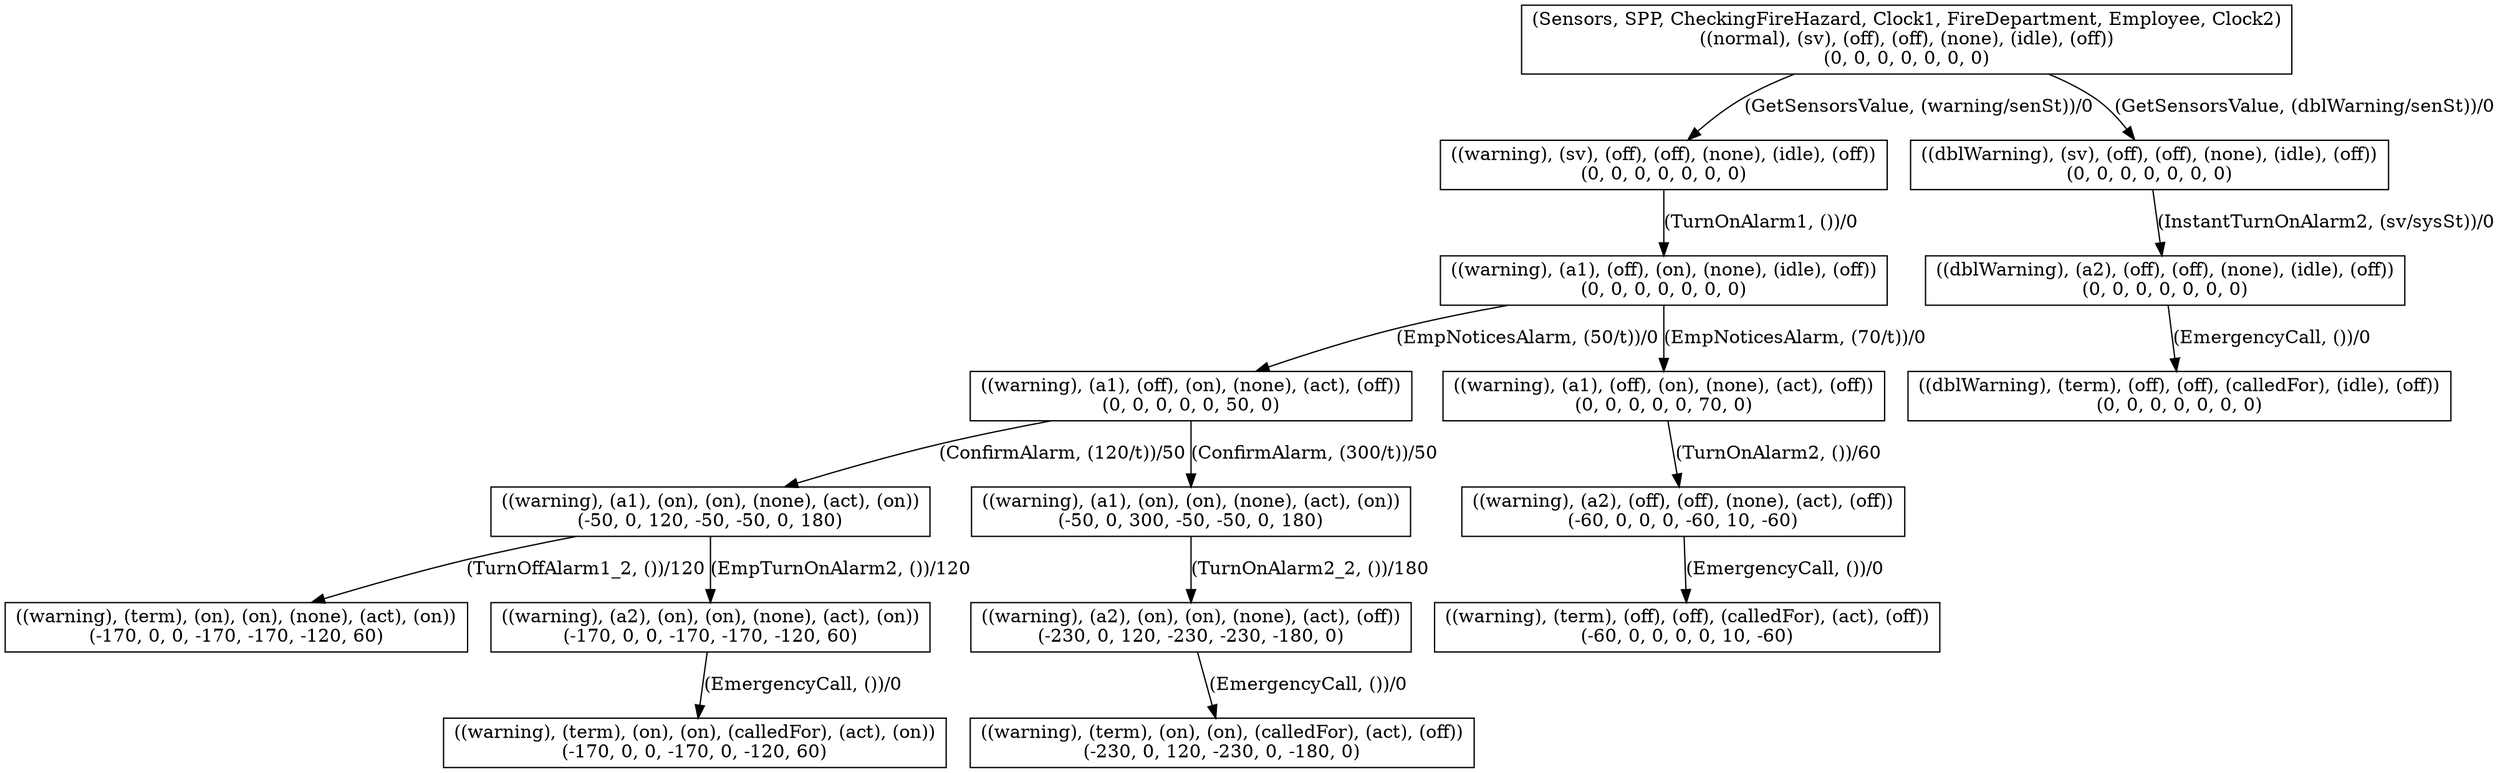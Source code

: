 digraph G {
	rankdir=TB;
	0 [label = "(Sensors, SPP, CheckingFireHazard, Clock1, FireDepartment, Employee, Clock2)\n((normal), (sv), (off), (off), (none), (idle), (off))\n(0, 0, 0, 0, 0, 0, 0)" shape=box];
	1 [label = "((warning), (sv), (off), (off), (none), (idle), (off))\n(0, 0, 0, 0, 0, 0, 0)" shape=box];
	2 [label = "((dblWarning), (sv), (off), (off), (none), (idle), (off))\n(0, 0, 0, 0, 0, 0, 0)" shape=box];
	3 [label = "((warning), (a1), (off), (on), (none), (idle), (off))\n(0, 0, 0, 0, 0, 0, 0)" shape=box];
	4 [label = "((dblWarning), (a2), (off), (off), (none), (idle), (off))\n(0, 0, 0, 0, 0, 0, 0)" shape=box];
	5 [label = "((warning), (a1), (off), (on), (none), (act), (off))\n(0, 0, 0, 0, 0, 50, 0)" shape=box];
	6 [label = "((warning), (a1), (off), (on), (none), (act), (off))\n(0, 0, 0, 0, 0, 70, 0)" shape=box];
	7 [label = "((dblWarning), (term), (off), (off), (calledFor), (idle), (off))\n(0, 0, 0, 0, 0, 0, 0)" shape=box];
	8 [label = "((warning), (a1), (on), (on), (none), (act), (on))\n(-50, 0, 120, -50, -50, 0, 180)" shape=box];
	9 [label = "((warning), (a1), (on), (on), (none), (act), (on))\n(-50, 0, 300, -50, -50, 0, 180)" shape=box];
	10 [label = "((warning), (a2), (off), (off), (none), (act), (off))\n(-60, 0, 0, 0, -60, 10, -60)" shape=box];
	11 [label = "((warning), (term), (on), (on), (none), (act), (on))\n(-170, 0, 0, -170, -170, -120, 60)" shape=box];
	12 [label = "((warning), (a2), (on), (on), (none), (act), (on))\n(-170, 0, 0, -170, -170, -120, 60)" shape=box];
	13 [label = "((warning), (a2), (on), (on), (none), (act), (off))\n(-230, 0, 120, -230, -230, -180, 0)" shape=box];
	14 [label = "((warning), (term), (off), (off), (calledFor), (act), (off))\n(-60, 0, 0, 0, 0, 10, -60)" shape=box];
	15 [label = "((warning), (term), (on), (on), (calledFor), (act), (on))\n(-170, 0, 0, -170, 0, -120, 60)" shape=box];
	16 [label = "((warning), (term), (on), (on), (calledFor), (act), (off))\n(-230, 0, 120, -230, 0, -180, 0)" shape=box];
	0 -> 1 [label = "(GetSensorsValue, (warning/senSt))/0"];
	0 -> 2 [label = "(GetSensorsValue, (dblWarning/senSt))/0"];
	1 -> 3 [label = "(TurnOnAlarm1, ())/0"];
	2 -> 4 [label = "(InstantTurnOnAlarm2, (sv/sysSt))/0"];
	3 -> 5 [label = "(EmpNoticesAlarm, (50/t))/0"];
	3 -> 6 [label = "(EmpNoticesAlarm, (70/t))/0"];
	4 -> 7 [label = "(EmergencyCall, ())/0"];
	5 -> 8 [label = "(ConfirmAlarm, (120/t))/50"];
	5 -> 9 [label = "(ConfirmAlarm, (300/t))/50"];
	6 -> 10 [label = "(TurnOnAlarm2, ())/60"];
	8 -> 11 [label = "(TurnOffAlarm1_2, ())/120"];
	8 -> 12 [label = "(EmpTurnOnAlarm2, ())/120"];
	9 -> 13 [label = "(TurnOnAlarm2_2, ())/180"];
	10 -> 14 [label = "(EmergencyCall, ())/0"];
	12 -> 15 [label = "(EmergencyCall, ())/0"];
	13 -> 16 [label = "(EmergencyCall, ())/0"];
}
